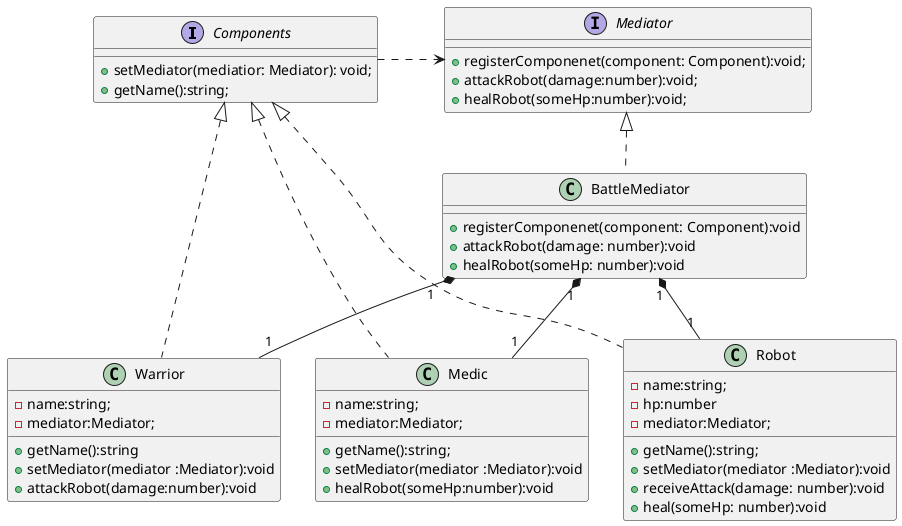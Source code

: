 @startuml
interface Components{
    +setMediator(mediatior: Mediator): void;
    +getName():string;
}
class Warrior{
    -name:string;
    -mediator:Mediator;
    +getName():string
    +setMediator(mediator :Mediator):void
    +attackRobot(damage:number):void
}
class Medic{
    -name:string;
    -mediator:Mediator;
    +getName():string;
    +setMediator(mediator :Mediator):void
    +healRobot(someHp:number):void
}

class Robot{
    -name:string;
    -hp:number
    -mediator:Mediator;
    +getName():string;
    +setMediator(mediator :Mediator):void
    +receiveAttack(damage: number):void
    +heal(someHp: number):void
}
interface Mediator{
    +registerComponenet(component: Component):void;
    +attackRobot(damage:number):void;
    +healRobot(someHp:number):void;
}
class BattleMediator{
    +registerComponenet(component: Component):void
    +attackRobot(damage: number):void
    +healRobot(someHp: number):void
}

Components <|.. Warrior
Components <|.. Robot
Components <|.. Medic
Components .> Mediator: "         "
Mediator <|.. BattleMediator
BattleMediator "1" *-- "1" Warrior
BattleMediator "1" *-- "1" Robot
BattleMediator "1" *-- "1" Medic

@enduml
